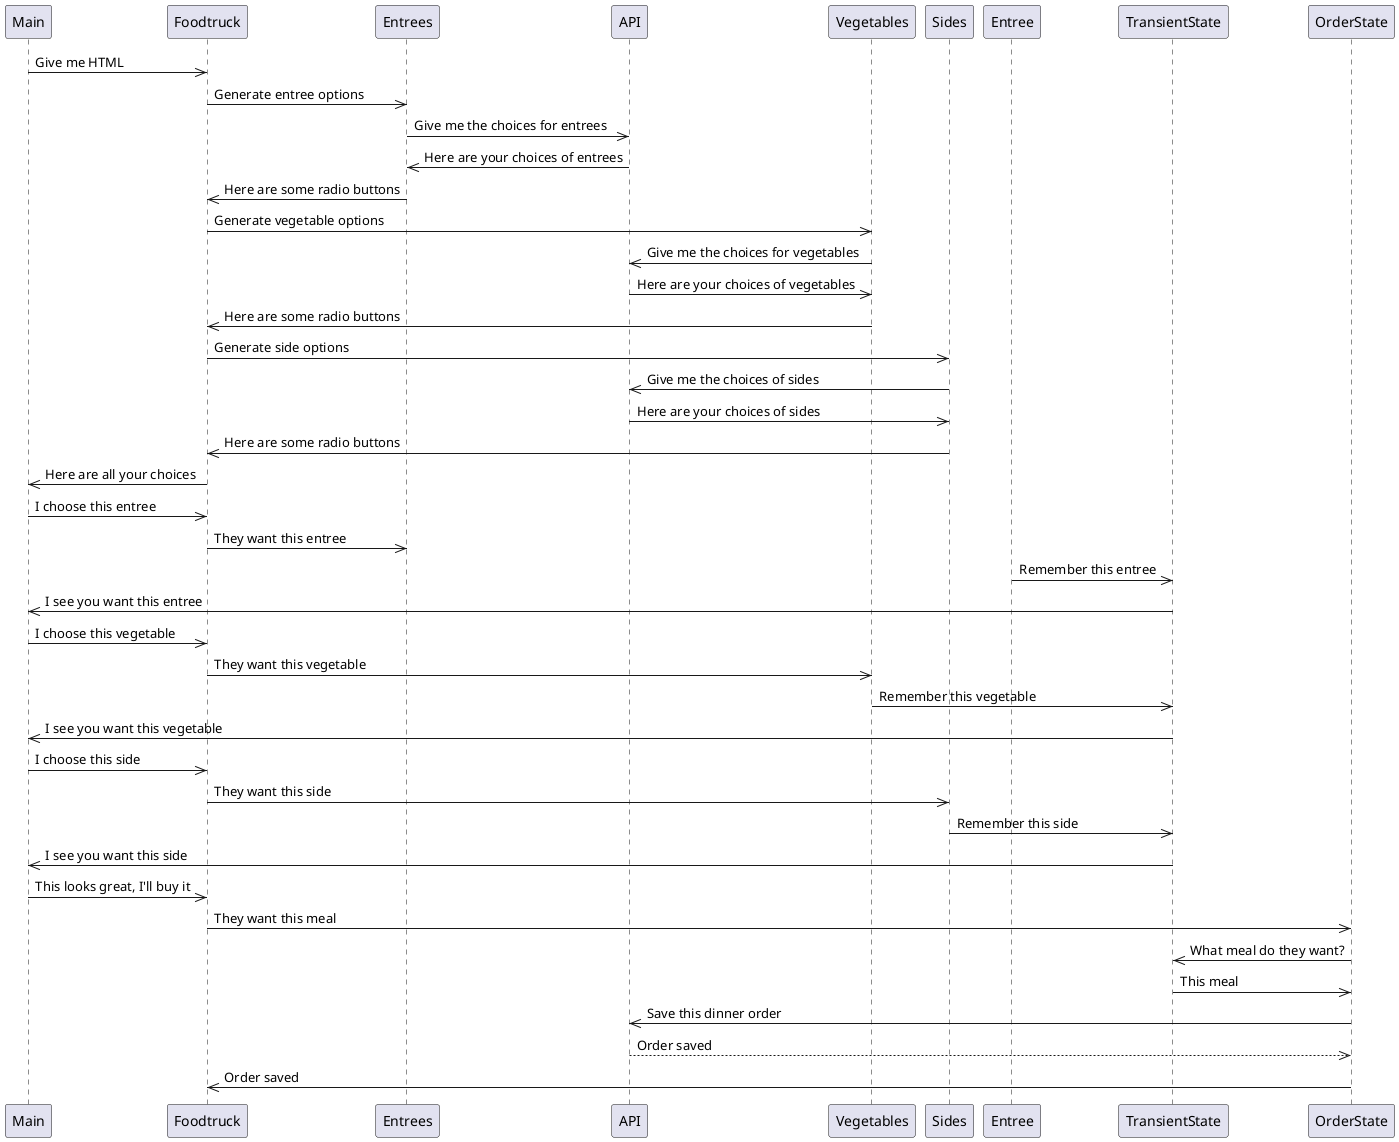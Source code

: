 @startuml
participant Main
Main ->> Foodtruck: Give me HTML

Foodtruck ->> Entrees: Generate entree options
Entrees ->> API: Give me the choices for entrees
API ->> Entrees: Here are your choices of entrees
Entrees ->> Foodtruck: Here are some radio buttons

Foodtruck ->> Vegetables: Generate vegetable options
Vegetables ->> API: Give me the choices for vegetables
API ->> Vegetables: Here are your choices of vegetables
Vegetables ->> Foodtruck: Here are some radio buttons

Foodtruck ->> Sides: Generate side options
Sides ->> API: Give me the choices of sides
API ->> Sides: Here are your choices of sides
Sides ->> Foodtruck: Here are some radio buttons

Foodtruck ->> Main: Here are all your choices

Main ->> Foodtruck: I choose this entree
Foodtruck ->> Entrees: They want this entree
Entree ->> TransientState: Remember this entree
TransientState ->> Main: I see you want this entree

Main ->> Foodtruck: I choose this vegetable
Foodtruck ->> Vegetables: They want this vegetable
Vegetables ->> TransientState: Remember this vegetable
TransientState ->> Main: I see you want this vegetable

Main ->> Foodtruck: I choose this side
Foodtruck ->> Sides: They want this side
Sides ->> TransientState: Remember this side
TransientState ->> Main: I see you want this side

Main ->> Foodtruck: This looks great, I'll buy it
Foodtruck ->> OrderState: They want this meal
OrderState ->> TransientState: What meal do they want?
TransientState ->> OrderState: This meal

OrderState->>API: Save this dinner order
API-->>OrderState: Order saved
OrderState ->> Foodtruck: Order saved

@enduml